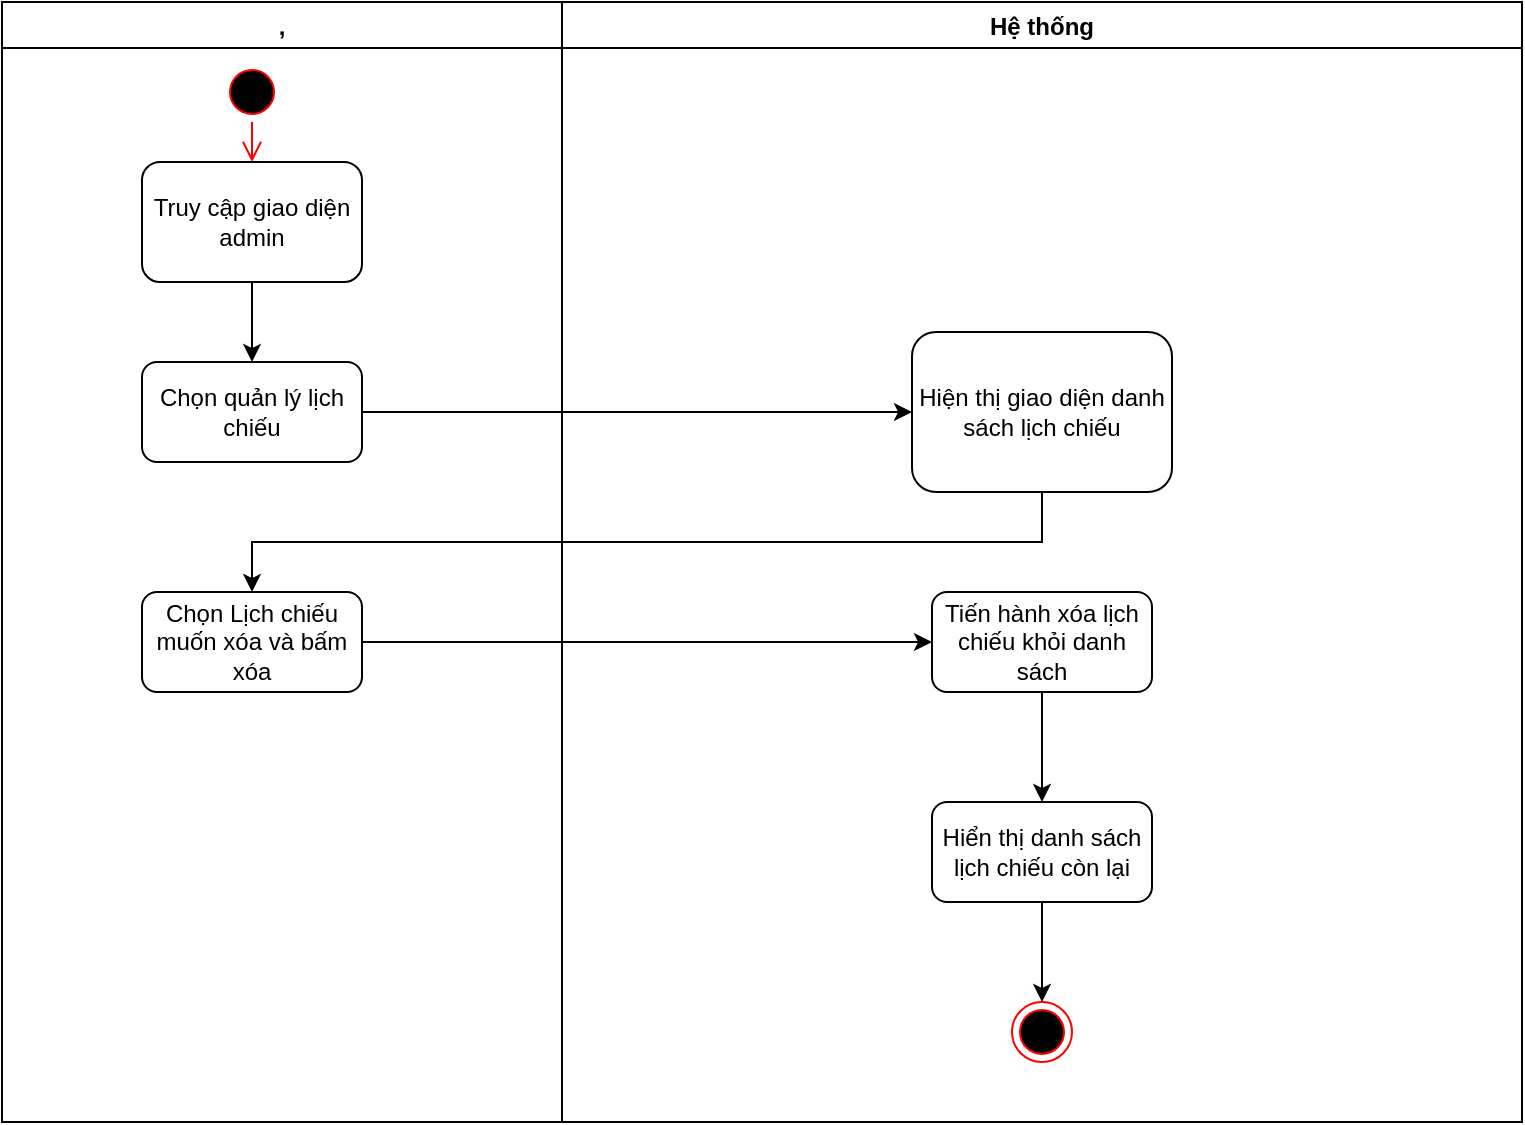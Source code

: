 <mxfile version="21.3.0" type="github">
  <diagram name="Page-1" id="FGA9SIaVPYGP-v-RwbTy">
    <mxGraphModel dx="1313" dy="716" grid="1" gridSize="10" guides="1" tooltips="1" connect="1" arrows="1" fold="1" page="1" pageScale="1" pageWidth="850" pageHeight="1100" math="0" shadow="0">
      <root>
        <mxCell id="0" />
        <mxCell id="1" parent="0" />
        <mxCell id="auhfw6MdJ7hqWI5rifl5-7" value="," style="swimlane;" parent="1" vertex="1">
          <mxGeometry x="40" y="80" width="280" height="560" as="geometry">
            <mxRectangle x="100" y="70" width="100" height="30" as="alternateBounds" />
          </mxGeometry>
        </mxCell>
        <mxCell id="auhfw6MdJ7hqWI5rifl5-9" value="" style="ellipse;html=1;shape=startState;fillColor=#000000;strokeColor=#ff0000;" parent="auhfw6MdJ7hqWI5rifl5-7" vertex="1">
          <mxGeometry x="110" y="30" width="30" height="30" as="geometry" />
        </mxCell>
        <mxCell id="auhfw6MdJ7hqWI5rifl5-10" value="" style="edgeStyle=orthogonalEdgeStyle;html=1;verticalAlign=bottom;endArrow=open;endSize=8;strokeColor=#ff0000;rounded=0;entryX=0.5;entryY=0;entryDx=0;entryDy=0;" parent="auhfw6MdJ7hqWI5rifl5-7" source="auhfw6MdJ7hqWI5rifl5-9" target="auhfw6MdJ7hqWI5rifl5-11" edge="1">
          <mxGeometry relative="1" as="geometry">
            <mxPoint x="65" y="240" as="targetPoint" />
          </mxGeometry>
        </mxCell>
        <mxCell id="ZgYg3P0l9Vcebpaz9KjU-66" style="edgeStyle=orthogonalEdgeStyle;rounded=0;orthogonalLoop=1;jettySize=auto;html=1;entryX=0.5;entryY=0;entryDx=0;entryDy=0;" edge="1" parent="auhfw6MdJ7hqWI5rifl5-7" source="auhfw6MdJ7hqWI5rifl5-11" target="ZgYg3P0l9Vcebpaz9KjU-1">
          <mxGeometry relative="1" as="geometry" />
        </mxCell>
        <mxCell id="auhfw6MdJ7hqWI5rifl5-11" value="Truy cập giao diện admin" style="rounded=1;whiteSpace=wrap;html=1;" parent="auhfw6MdJ7hqWI5rifl5-7" vertex="1">
          <mxGeometry x="70" y="80" width="110" height="60" as="geometry" />
        </mxCell>
        <mxCell id="ZgYg3P0l9Vcebpaz9KjU-1" value="Chọn quản lý lịch chiếu" style="rounded=1;whiteSpace=wrap;html=1;" vertex="1" parent="auhfw6MdJ7hqWI5rifl5-7">
          <mxGeometry x="70" y="180" width="110" height="50" as="geometry" />
        </mxCell>
        <mxCell id="ZgYg3P0l9Vcebpaz9KjU-101" value="Chọn Lịch chiếu muốn xóa và bấm xóa" style="rounded=1;whiteSpace=wrap;html=1;" vertex="1" parent="auhfw6MdJ7hqWI5rifl5-7">
          <mxGeometry x="70" y="295" width="110" height="50" as="geometry" />
        </mxCell>
        <mxCell id="auhfw6MdJ7hqWI5rifl5-8" value="Hệ thống" style="swimlane;" parent="1" vertex="1">
          <mxGeometry x="320" y="80" width="480" height="560" as="geometry">
            <mxRectangle x="100" y="70" width="100" height="30" as="alternateBounds" />
          </mxGeometry>
        </mxCell>
        <mxCell id="auhfw6MdJ7hqWI5rifl5-18" value="" style="ellipse;html=1;shape=endState;fillColor=#000000;strokeColor=#ff0000;direction=south;" parent="auhfw6MdJ7hqWI5rifl5-8" vertex="1">
          <mxGeometry x="225" y="500" width="30" height="30" as="geometry" />
        </mxCell>
        <mxCell id="ZgYg3P0l9Vcebpaz9KjU-92" value="Hiện thị giao diện danh sách lịch chiếu" style="rounded=1;whiteSpace=wrap;html=1;" vertex="1" parent="auhfw6MdJ7hqWI5rifl5-8">
          <mxGeometry x="175" y="165" width="130" height="80" as="geometry" />
        </mxCell>
        <mxCell id="ZgYg3P0l9Vcebpaz9KjU-120" style="edgeStyle=orthogonalEdgeStyle;rounded=0;orthogonalLoop=1;jettySize=auto;html=1;entryX=0.5;entryY=0;entryDx=0;entryDy=0;" edge="1" parent="auhfw6MdJ7hqWI5rifl5-8" source="ZgYg3P0l9Vcebpaz9KjU-117" target="ZgYg3P0l9Vcebpaz9KjU-119">
          <mxGeometry relative="1" as="geometry" />
        </mxCell>
        <mxCell id="ZgYg3P0l9Vcebpaz9KjU-117" value="Tiến hành xóa lịch chiếu khỏi danh sách" style="rounded=1;whiteSpace=wrap;html=1;" vertex="1" parent="auhfw6MdJ7hqWI5rifl5-8">
          <mxGeometry x="185" y="295" width="110" height="50" as="geometry" />
        </mxCell>
        <mxCell id="ZgYg3P0l9Vcebpaz9KjU-123" style="edgeStyle=orthogonalEdgeStyle;rounded=0;orthogonalLoop=1;jettySize=auto;html=1;entryX=0;entryY=0.5;entryDx=0;entryDy=0;" edge="1" parent="auhfw6MdJ7hqWI5rifl5-8" source="ZgYg3P0l9Vcebpaz9KjU-119" target="auhfw6MdJ7hqWI5rifl5-18">
          <mxGeometry relative="1" as="geometry" />
        </mxCell>
        <mxCell id="ZgYg3P0l9Vcebpaz9KjU-119" value="Hiển thị danh sách lịch chiếu còn lại" style="rounded=1;whiteSpace=wrap;html=1;" vertex="1" parent="auhfw6MdJ7hqWI5rifl5-8">
          <mxGeometry x="185" y="400" width="110" height="50" as="geometry" />
        </mxCell>
        <mxCell id="ZgYg3P0l9Vcebpaz9KjU-99" style="edgeStyle=orthogonalEdgeStyle;rounded=0;orthogonalLoop=1;jettySize=auto;html=1;entryX=0;entryY=0.5;entryDx=0;entryDy=0;" edge="1" parent="1" source="ZgYg3P0l9Vcebpaz9KjU-1" target="ZgYg3P0l9Vcebpaz9KjU-92">
          <mxGeometry relative="1" as="geometry" />
        </mxCell>
        <mxCell id="ZgYg3P0l9Vcebpaz9KjU-103" style="edgeStyle=orthogonalEdgeStyle;rounded=0;orthogonalLoop=1;jettySize=auto;html=1;exitX=0.5;exitY=1;exitDx=0;exitDy=0;" edge="1" parent="1" source="ZgYg3P0l9Vcebpaz9KjU-92" target="ZgYg3P0l9Vcebpaz9KjU-101">
          <mxGeometry relative="1" as="geometry" />
        </mxCell>
        <mxCell id="ZgYg3P0l9Vcebpaz9KjU-118" style="edgeStyle=orthogonalEdgeStyle;rounded=0;orthogonalLoop=1;jettySize=auto;html=1;entryX=0;entryY=0.5;entryDx=0;entryDy=0;" edge="1" parent="1" source="ZgYg3P0l9Vcebpaz9KjU-101" target="ZgYg3P0l9Vcebpaz9KjU-117">
          <mxGeometry relative="1" as="geometry" />
        </mxCell>
      </root>
    </mxGraphModel>
  </diagram>
</mxfile>
